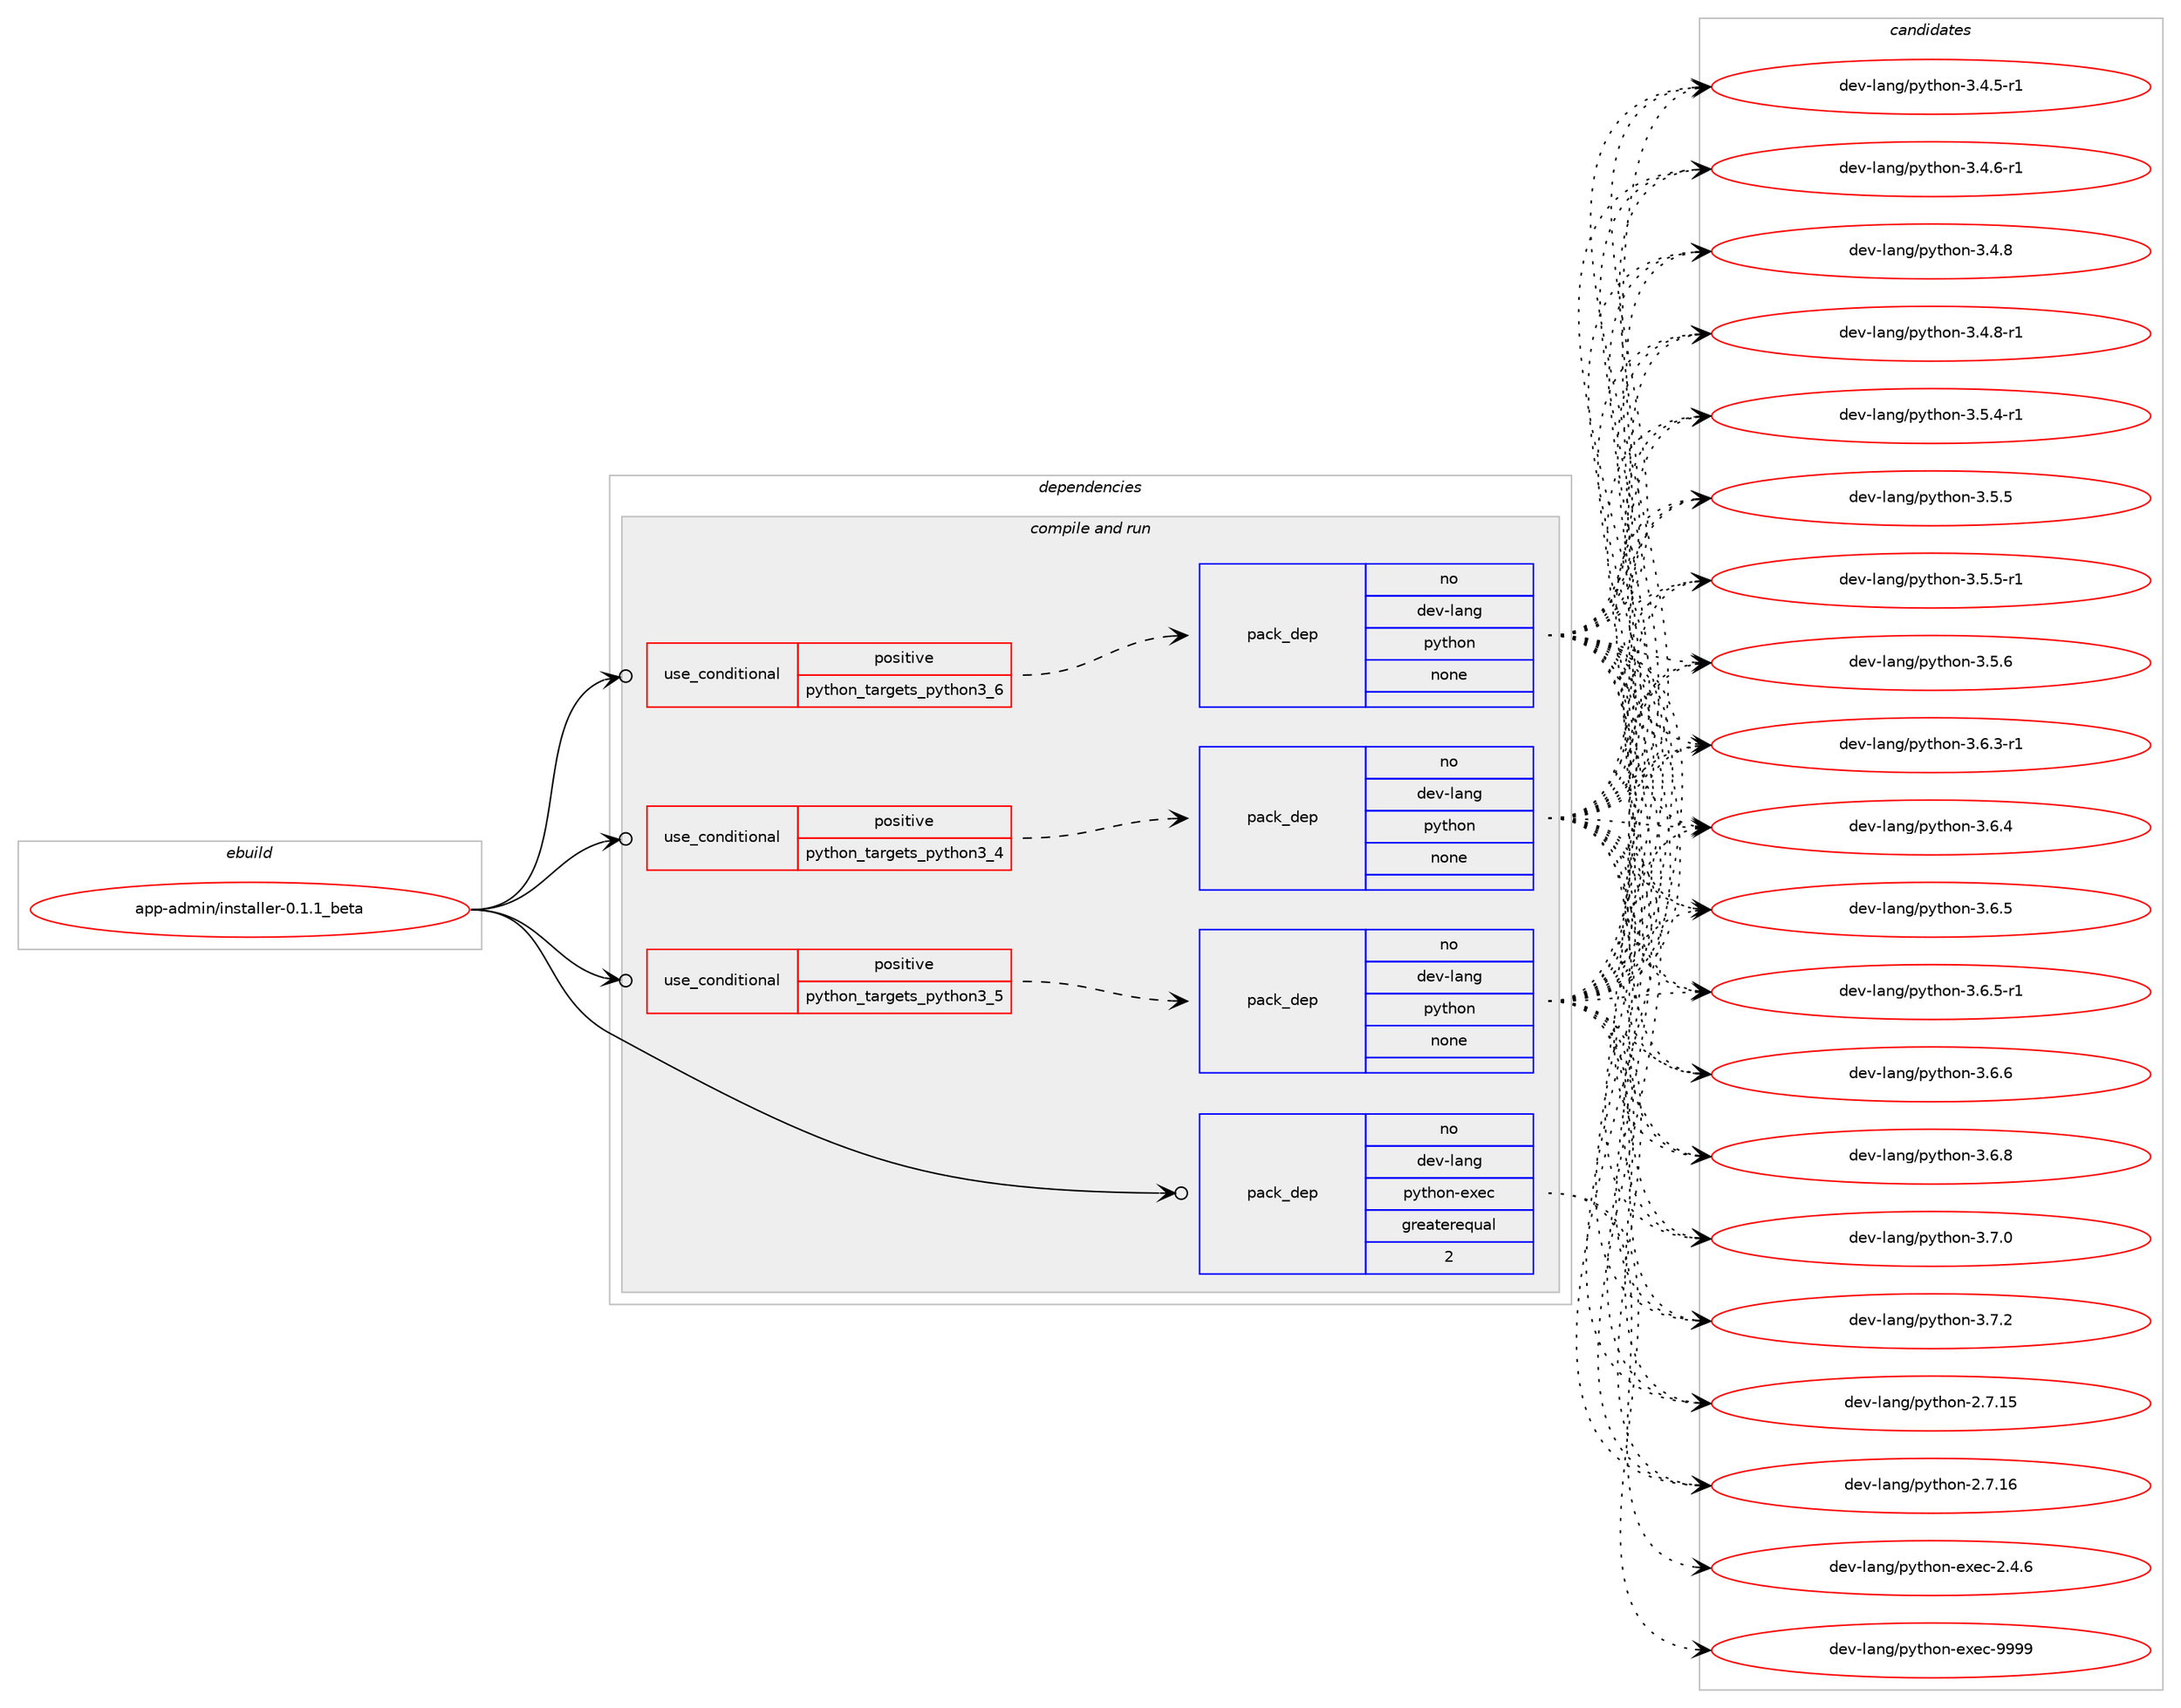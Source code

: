 digraph prolog {

# *************
# Graph options
# *************

newrank=true;
concentrate=true;
compound=true;
graph [rankdir=LR,fontname=Helvetica,fontsize=10,ranksep=1.5];#, ranksep=2.5, nodesep=0.2];
edge  [arrowhead=vee];
node  [fontname=Helvetica,fontsize=10];

# **********
# The ebuild
# **********

subgraph cluster_leftcol {
color=gray;
rank=same;
label=<<i>ebuild</i>>;
id [label="app-admin/installer-0.1.1_beta", color=red, width=4, href="../app-admin/installer-0.1.1_beta.svg"];
}

# ****************
# The dependencies
# ****************

subgraph cluster_midcol {
color=gray;
label=<<i>dependencies</i>>;
subgraph cluster_compile {
fillcolor="#eeeeee";
style=filled;
label=<<i>compile</i>>;
}
subgraph cluster_compileandrun {
fillcolor="#eeeeee";
style=filled;
label=<<i>compile and run</i>>;
subgraph cond345061 {
dependency1266126 [label=<<TABLE BORDER="0" CELLBORDER="1" CELLSPACING="0" CELLPADDING="4"><TR><TD ROWSPAN="3" CELLPADDING="10">use_conditional</TD></TR><TR><TD>positive</TD></TR><TR><TD>python_targets_python3_4</TD></TR></TABLE>>, shape=none, color=red];
subgraph pack901431 {
dependency1266127 [label=<<TABLE BORDER="0" CELLBORDER="1" CELLSPACING="0" CELLPADDING="4" WIDTH="220"><TR><TD ROWSPAN="6" CELLPADDING="30">pack_dep</TD></TR><TR><TD WIDTH="110">no</TD></TR><TR><TD>dev-lang</TD></TR><TR><TD>python</TD></TR><TR><TD>none</TD></TR><TR><TD></TD></TR></TABLE>>, shape=none, color=blue];
}
dependency1266126:e -> dependency1266127:w [weight=20,style="dashed",arrowhead="vee"];
}
id:e -> dependency1266126:w [weight=20,style="solid",arrowhead="odotvee"];
subgraph cond345062 {
dependency1266128 [label=<<TABLE BORDER="0" CELLBORDER="1" CELLSPACING="0" CELLPADDING="4"><TR><TD ROWSPAN="3" CELLPADDING="10">use_conditional</TD></TR><TR><TD>positive</TD></TR><TR><TD>python_targets_python3_5</TD></TR></TABLE>>, shape=none, color=red];
subgraph pack901432 {
dependency1266129 [label=<<TABLE BORDER="0" CELLBORDER="1" CELLSPACING="0" CELLPADDING="4" WIDTH="220"><TR><TD ROWSPAN="6" CELLPADDING="30">pack_dep</TD></TR><TR><TD WIDTH="110">no</TD></TR><TR><TD>dev-lang</TD></TR><TR><TD>python</TD></TR><TR><TD>none</TD></TR><TR><TD></TD></TR></TABLE>>, shape=none, color=blue];
}
dependency1266128:e -> dependency1266129:w [weight=20,style="dashed",arrowhead="vee"];
}
id:e -> dependency1266128:w [weight=20,style="solid",arrowhead="odotvee"];
subgraph cond345063 {
dependency1266130 [label=<<TABLE BORDER="0" CELLBORDER="1" CELLSPACING="0" CELLPADDING="4"><TR><TD ROWSPAN="3" CELLPADDING="10">use_conditional</TD></TR><TR><TD>positive</TD></TR><TR><TD>python_targets_python3_6</TD></TR></TABLE>>, shape=none, color=red];
subgraph pack901433 {
dependency1266131 [label=<<TABLE BORDER="0" CELLBORDER="1" CELLSPACING="0" CELLPADDING="4" WIDTH="220"><TR><TD ROWSPAN="6" CELLPADDING="30">pack_dep</TD></TR><TR><TD WIDTH="110">no</TD></TR><TR><TD>dev-lang</TD></TR><TR><TD>python</TD></TR><TR><TD>none</TD></TR><TR><TD></TD></TR></TABLE>>, shape=none, color=blue];
}
dependency1266130:e -> dependency1266131:w [weight=20,style="dashed",arrowhead="vee"];
}
id:e -> dependency1266130:w [weight=20,style="solid",arrowhead="odotvee"];
subgraph pack901434 {
dependency1266132 [label=<<TABLE BORDER="0" CELLBORDER="1" CELLSPACING="0" CELLPADDING="4" WIDTH="220"><TR><TD ROWSPAN="6" CELLPADDING="30">pack_dep</TD></TR><TR><TD WIDTH="110">no</TD></TR><TR><TD>dev-lang</TD></TR><TR><TD>python-exec</TD></TR><TR><TD>greaterequal</TD></TR><TR><TD>2</TD></TR></TABLE>>, shape=none, color=blue];
}
id:e -> dependency1266132:w [weight=20,style="solid",arrowhead="odotvee"];
}
subgraph cluster_run {
fillcolor="#eeeeee";
style=filled;
label=<<i>run</i>>;
}
}

# **************
# The candidates
# **************

subgraph cluster_choices {
rank=same;
color=gray;
label=<<i>candidates</i>>;

subgraph choice901431 {
color=black;
nodesep=1;
choice10010111845108971101034711212111610411111045504655464953 [label="dev-lang/python-2.7.15", color=red, width=4,href="../dev-lang/python-2.7.15.svg"];
choice10010111845108971101034711212111610411111045504655464954 [label="dev-lang/python-2.7.16", color=red, width=4,href="../dev-lang/python-2.7.16.svg"];
choice1001011184510897110103471121211161041111104551465246534511449 [label="dev-lang/python-3.4.5-r1", color=red, width=4,href="../dev-lang/python-3.4.5-r1.svg"];
choice1001011184510897110103471121211161041111104551465246544511449 [label="dev-lang/python-3.4.6-r1", color=red, width=4,href="../dev-lang/python-3.4.6-r1.svg"];
choice100101118451089711010347112121116104111110455146524656 [label="dev-lang/python-3.4.8", color=red, width=4,href="../dev-lang/python-3.4.8.svg"];
choice1001011184510897110103471121211161041111104551465246564511449 [label="dev-lang/python-3.4.8-r1", color=red, width=4,href="../dev-lang/python-3.4.8-r1.svg"];
choice1001011184510897110103471121211161041111104551465346524511449 [label="dev-lang/python-3.5.4-r1", color=red, width=4,href="../dev-lang/python-3.5.4-r1.svg"];
choice100101118451089711010347112121116104111110455146534653 [label="dev-lang/python-3.5.5", color=red, width=4,href="../dev-lang/python-3.5.5.svg"];
choice1001011184510897110103471121211161041111104551465346534511449 [label="dev-lang/python-3.5.5-r1", color=red, width=4,href="../dev-lang/python-3.5.5-r1.svg"];
choice100101118451089711010347112121116104111110455146534654 [label="dev-lang/python-3.5.6", color=red, width=4,href="../dev-lang/python-3.5.6.svg"];
choice1001011184510897110103471121211161041111104551465446514511449 [label="dev-lang/python-3.6.3-r1", color=red, width=4,href="../dev-lang/python-3.6.3-r1.svg"];
choice100101118451089711010347112121116104111110455146544652 [label="dev-lang/python-3.6.4", color=red, width=4,href="../dev-lang/python-3.6.4.svg"];
choice100101118451089711010347112121116104111110455146544653 [label="dev-lang/python-3.6.5", color=red, width=4,href="../dev-lang/python-3.6.5.svg"];
choice1001011184510897110103471121211161041111104551465446534511449 [label="dev-lang/python-3.6.5-r1", color=red, width=4,href="../dev-lang/python-3.6.5-r1.svg"];
choice100101118451089711010347112121116104111110455146544654 [label="dev-lang/python-3.6.6", color=red, width=4,href="../dev-lang/python-3.6.6.svg"];
choice100101118451089711010347112121116104111110455146544656 [label="dev-lang/python-3.6.8", color=red, width=4,href="../dev-lang/python-3.6.8.svg"];
choice100101118451089711010347112121116104111110455146554648 [label="dev-lang/python-3.7.0", color=red, width=4,href="../dev-lang/python-3.7.0.svg"];
choice100101118451089711010347112121116104111110455146554650 [label="dev-lang/python-3.7.2", color=red, width=4,href="../dev-lang/python-3.7.2.svg"];
dependency1266127:e -> choice10010111845108971101034711212111610411111045504655464953:w [style=dotted,weight="100"];
dependency1266127:e -> choice10010111845108971101034711212111610411111045504655464954:w [style=dotted,weight="100"];
dependency1266127:e -> choice1001011184510897110103471121211161041111104551465246534511449:w [style=dotted,weight="100"];
dependency1266127:e -> choice1001011184510897110103471121211161041111104551465246544511449:w [style=dotted,weight="100"];
dependency1266127:e -> choice100101118451089711010347112121116104111110455146524656:w [style=dotted,weight="100"];
dependency1266127:e -> choice1001011184510897110103471121211161041111104551465246564511449:w [style=dotted,weight="100"];
dependency1266127:e -> choice1001011184510897110103471121211161041111104551465346524511449:w [style=dotted,weight="100"];
dependency1266127:e -> choice100101118451089711010347112121116104111110455146534653:w [style=dotted,weight="100"];
dependency1266127:e -> choice1001011184510897110103471121211161041111104551465346534511449:w [style=dotted,weight="100"];
dependency1266127:e -> choice100101118451089711010347112121116104111110455146534654:w [style=dotted,weight="100"];
dependency1266127:e -> choice1001011184510897110103471121211161041111104551465446514511449:w [style=dotted,weight="100"];
dependency1266127:e -> choice100101118451089711010347112121116104111110455146544652:w [style=dotted,weight="100"];
dependency1266127:e -> choice100101118451089711010347112121116104111110455146544653:w [style=dotted,weight="100"];
dependency1266127:e -> choice1001011184510897110103471121211161041111104551465446534511449:w [style=dotted,weight="100"];
dependency1266127:e -> choice100101118451089711010347112121116104111110455146544654:w [style=dotted,weight="100"];
dependency1266127:e -> choice100101118451089711010347112121116104111110455146544656:w [style=dotted,weight="100"];
dependency1266127:e -> choice100101118451089711010347112121116104111110455146554648:w [style=dotted,weight="100"];
dependency1266127:e -> choice100101118451089711010347112121116104111110455146554650:w [style=dotted,weight="100"];
}
subgraph choice901432 {
color=black;
nodesep=1;
choice10010111845108971101034711212111610411111045504655464953 [label="dev-lang/python-2.7.15", color=red, width=4,href="../dev-lang/python-2.7.15.svg"];
choice10010111845108971101034711212111610411111045504655464954 [label="dev-lang/python-2.7.16", color=red, width=4,href="../dev-lang/python-2.7.16.svg"];
choice1001011184510897110103471121211161041111104551465246534511449 [label="dev-lang/python-3.4.5-r1", color=red, width=4,href="../dev-lang/python-3.4.5-r1.svg"];
choice1001011184510897110103471121211161041111104551465246544511449 [label="dev-lang/python-3.4.6-r1", color=red, width=4,href="../dev-lang/python-3.4.6-r1.svg"];
choice100101118451089711010347112121116104111110455146524656 [label="dev-lang/python-3.4.8", color=red, width=4,href="../dev-lang/python-3.4.8.svg"];
choice1001011184510897110103471121211161041111104551465246564511449 [label="dev-lang/python-3.4.8-r1", color=red, width=4,href="../dev-lang/python-3.4.8-r1.svg"];
choice1001011184510897110103471121211161041111104551465346524511449 [label="dev-lang/python-3.5.4-r1", color=red, width=4,href="../dev-lang/python-3.5.4-r1.svg"];
choice100101118451089711010347112121116104111110455146534653 [label="dev-lang/python-3.5.5", color=red, width=4,href="../dev-lang/python-3.5.5.svg"];
choice1001011184510897110103471121211161041111104551465346534511449 [label="dev-lang/python-3.5.5-r1", color=red, width=4,href="../dev-lang/python-3.5.5-r1.svg"];
choice100101118451089711010347112121116104111110455146534654 [label="dev-lang/python-3.5.6", color=red, width=4,href="../dev-lang/python-3.5.6.svg"];
choice1001011184510897110103471121211161041111104551465446514511449 [label="dev-lang/python-3.6.3-r1", color=red, width=4,href="../dev-lang/python-3.6.3-r1.svg"];
choice100101118451089711010347112121116104111110455146544652 [label="dev-lang/python-3.6.4", color=red, width=4,href="../dev-lang/python-3.6.4.svg"];
choice100101118451089711010347112121116104111110455146544653 [label="dev-lang/python-3.6.5", color=red, width=4,href="../dev-lang/python-3.6.5.svg"];
choice1001011184510897110103471121211161041111104551465446534511449 [label="dev-lang/python-3.6.5-r1", color=red, width=4,href="../dev-lang/python-3.6.5-r1.svg"];
choice100101118451089711010347112121116104111110455146544654 [label="dev-lang/python-3.6.6", color=red, width=4,href="../dev-lang/python-3.6.6.svg"];
choice100101118451089711010347112121116104111110455146544656 [label="dev-lang/python-3.6.8", color=red, width=4,href="../dev-lang/python-3.6.8.svg"];
choice100101118451089711010347112121116104111110455146554648 [label="dev-lang/python-3.7.0", color=red, width=4,href="../dev-lang/python-3.7.0.svg"];
choice100101118451089711010347112121116104111110455146554650 [label="dev-lang/python-3.7.2", color=red, width=4,href="../dev-lang/python-3.7.2.svg"];
dependency1266129:e -> choice10010111845108971101034711212111610411111045504655464953:w [style=dotted,weight="100"];
dependency1266129:e -> choice10010111845108971101034711212111610411111045504655464954:w [style=dotted,weight="100"];
dependency1266129:e -> choice1001011184510897110103471121211161041111104551465246534511449:w [style=dotted,weight="100"];
dependency1266129:e -> choice1001011184510897110103471121211161041111104551465246544511449:w [style=dotted,weight="100"];
dependency1266129:e -> choice100101118451089711010347112121116104111110455146524656:w [style=dotted,weight="100"];
dependency1266129:e -> choice1001011184510897110103471121211161041111104551465246564511449:w [style=dotted,weight="100"];
dependency1266129:e -> choice1001011184510897110103471121211161041111104551465346524511449:w [style=dotted,weight="100"];
dependency1266129:e -> choice100101118451089711010347112121116104111110455146534653:w [style=dotted,weight="100"];
dependency1266129:e -> choice1001011184510897110103471121211161041111104551465346534511449:w [style=dotted,weight="100"];
dependency1266129:e -> choice100101118451089711010347112121116104111110455146534654:w [style=dotted,weight="100"];
dependency1266129:e -> choice1001011184510897110103471121211161041111104551465446514511449:w [style=dotted,weight="100"];
dependency1266129:e -> choice100101118451089711010347112121116104111110455146544652:w [style=dotted,weight="100"];
dependency1266129:e -> choice100101118451089711010347112121116104111110455146544653:w [style=dotted,weight="100"];
dependency1266129:e -> choice1001011184510897110103471121211161041111104551465446534511449:w [style=dotted,weight="100"];
dependency1266129:e -> choice100101118451089711010347112121116104111110455146544654:w [style=dotted,weight="100"];
dependency1266129:e -> choice100101118451089711010347112121116104111110455146544656:w [style=dotted,weight="100"];
dependency1266129:e -> choice100101118451089711010347112121116104111110455146554648:w [style=dotted,weight="100"];
dependency1266129:e -> choice100101118451089711010347112121116104111110455146554650:w [style=dotted,weight="100"];
}
subgraph choice901433 {
color=black;
nodesep=1;
choice10010111845108971101034711212111610411111045504655464953 [label="dev-lang/python-2.7.15", color=red, width=4,href="../dev-lang/python-2.7.15.svg"];
choice10010111845108971101034711212111610411111045504655464954 [label="dev-lang/python-2.7.16", color=red, width=4,href="../dev-lang/python-2.7.16.svg"];
choice1001011184510897110103471121211161041111104551465246534511449 [label="dev-lang/python-3.4.5-r1", color=red, width=4,href="../dev-lang/python-3.4.5-r1.svg"];
choice1001011184510897110103471121211161041111104551465246544511449 [label="dev-lang/python-3.4.6-r1", color=red, width=4,href="../dev-lang/python-3.4.6-r1.svg"];
choice100101118451089711010347112121116104111110455146524656 [label="dev-lang/python-3.4.8", color=red, width=4,href="../dev-lang/python-3.4.8.svg"];
choice1001011184510897110103471121211161041111104551465246564511449 [label="dev-lang/python-3.4.8-r1", color=red, width=4,href="../dev-lang/python-3.4.8-r1.svg"];
choice1001011184510897110103471121211161041111104551465346524511449 [label="dev-lang/python-3.5.4-r1", color=red, width=4,href="../dev-lang/python-3.5.4-r1.svg"];
choice100101118451089711010347112121116104111110455146534653 [label="dev-lang/python-3.5.5", color=red, width=4,href="../dev-lang/python-3.5.5.svg"];
choice1001011184510897110103471121211161041111104551465346534511449 [label="dev-lang/python-3.5.5-r1", color=red, width=4,href="../dev-lang/python-3.5.5-r1.svg"];
choice100101118451089711010347112121116104111110455146534654 [label="dev-lang/python-3.5.6", color=red, width=4,href="../dev-lang/python-3.5.6.svg"];
choice1001011184510897110103471121211161041111104551465446514511449 [label="dev-lang/python-3.6.3-r1", color=red, width=4,href="../dev-lang/python-3.6.3-r1.svg"];
choice100101118451089711010347112121116104111110455146544652 [label="dev-lang/python-3.6.4", color=red, width=4,href="../dev-lang/python-3.6.4.svg"];
choice100101118451089711010347112121116104111110455146544653 [label="dev-lang/python-3.6.5", color=red, width=4,href="../dev-lang/python-3.6.5.svg"];
choice1001011184510897110103471121211161041111104551465446534511449 [label="dev-lang/python-3.6.5-r1", color=red, width=4,href="../dev-lang/python-3.6.5-r1.svg"];
choice100101118451089711010347112121116104111110455146544654 [label="dev-lang/python-3.6.6", color=red, width=4,href="../dev-lang/python-3.6.6.svg"];
choice100101118451089711010347112121116104111110455146544656 [label="dev-lang/python-3.6.8", color=red, width=4,href="../dev-lang/python-3.6.8.svg"];
choice100101118451089711010347112121116104111110455146554648 [label="dev-lang/python-3.7.0", color=red, width=4,href="../dev-lang/python-3.7.0.svg"];
choice100101118451089711010347112121116104111110455146554650 [label="dev-lang/python-3.7.2", color=red, width=4,href="../dev-lang/python-3.7.2.svg"];
dependency1266131:e -> choice10010111845108971101034711212111610411111045504655464953:w [style=dotted,weight="100"];
dependency1266131:e -> choice10010111845108971101034711212111610411111045504655464954:w [style=dotted,weight="100"];
dependency1266131:e -> choice1001011184510897110103471121211161041111104551465246534511449:w [style=dotted,weight="100"];
dependency1266131:e -> choice1001011184510897110103471121211161041111104551465246544511449:w [style=dotted,weight="100"];
dependency1266131:e -> choice100101118451089711010347112121116104111110455146524656:w [style=dotted,weight="100"];
dependency1266131:e -> choice1001011184510897110103471121211161041111104551465246564511449:w [style=dotted,weight="100"];
dependency1266131:e -> choice1001011184510897110103471121211161041111104551465346524511449:w [style=dotted,weight="100"];
dependency1266131:e -> choice100101118451089711010347112121116104111110455146534653:w [style=dotted,weight="100"];
dependency1266131:e -> choice1001011184510897110103471121211161041111104551465346534511449:w [style=dotted,weight="100"];
dependency1266131:e -> choice100101118451089711010347112121116104111110455146534654:w [style=dotted,weight="100"];
dependency1266131:e -> choice1001011184510897110103471121211161041111104551465446514511449:w [style=dotted,weight="100"];
dependency1266131:e -> choice100101118451089711010347112121116104111110455146544652:w [style=dotted,weight="100"];
dependency1266131:e -> choice100101118451089711010347112121116104111110455146544653:w [style=dotted,weight="100"];
dependency1266131:e -> choice1001011184510897110103471121211161041111104551465446534511449:w [style=dotted,weight="100"];
dependency1266131:e -> choice100101118451089711010347112121116104111110455146544654:w [style=dotted,weight="100"];
dependency1266131:e -> choice100101118451089711010347112121116104111110455146544656:w [style=dotted,weight="100"];
dependency1266131:e -> choice100101118451089711010347112121116104111110455146554648:w [style=dotted,weight="100"];
dependency1266131:e -> choice100101118451089711010347112121116104111110455146554650:w [style=dotted,weight="100"];
}
subgraph choice901434 {
color=black;
nodesep=1;
choice1001011184510897110103471121211161041111104510112010199455046524654 [label="dev-lang/python-exec-2.4.6", color=red, width=4,href="../dev-lang/python-exec-2.4.6.svg"];
choice10010111845108971101034711212111610411111045101120101994557575757 [label="dev-lang/python-exec-9999", color=red, width=4,href="../dev-lang/python-exec-9999.svg"];
dependency1266132:e -> choice1001011184510897110103471121211161041111104510112010199455046524654:w [style=dotted,weight="100"];
dependency1266132:e -> choice10010111845108971101034711212111610411111045101120101994557575757:w [style=dotted,weight="100"];
}
}

}
